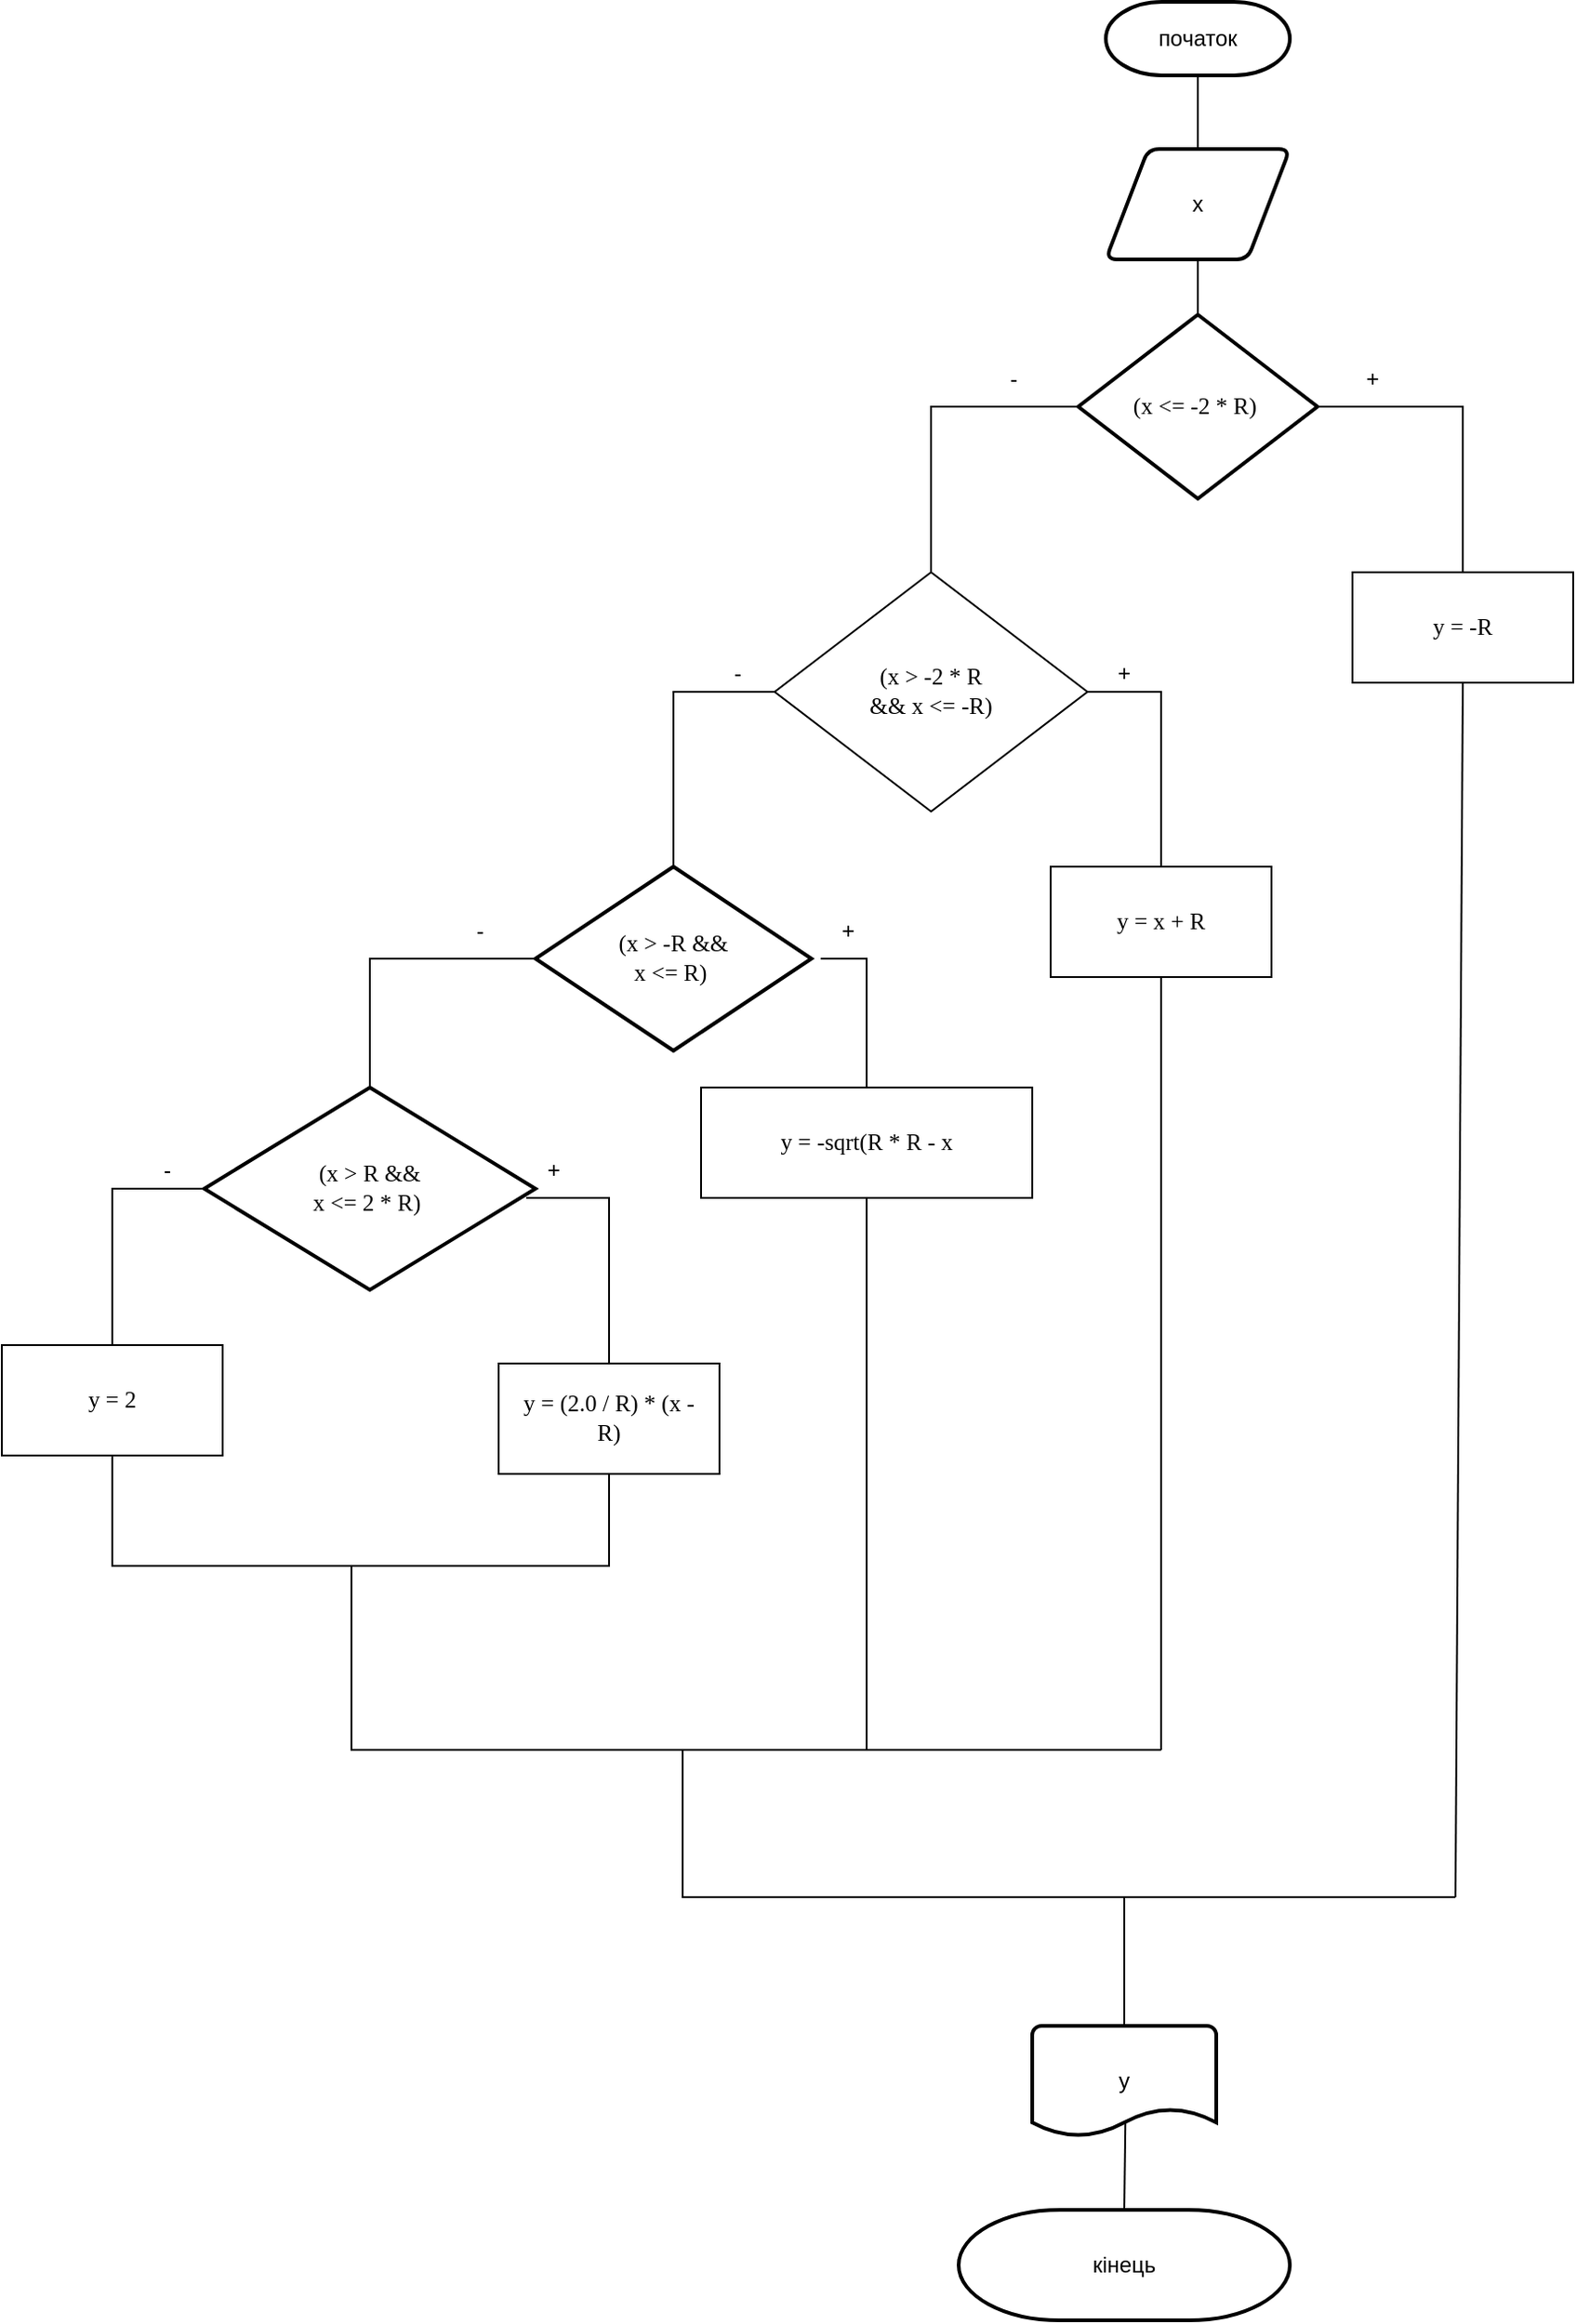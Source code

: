 <mxfile version="28.1.2">
  <diagram name="Сторінка-1" id="JyIUgrc-dv0IH3Csri_y">
    <mxGraphModel dx="1747" dy="1769" grid="1" gridSize="10" guides="1" tooltips="1" connect="1" arrows="1" fold="1" page="1" pageScale="1" pageWidth="827" pageHeight="1169" math="0" shadow="0">
      <root>
        <mxCell id="0" />
        <mxCell id="1" parent="0" />
        <mxCell id="ELaiO1ALVKBKSiPfwlGS-1" value="початок" style="strokeWidth=2;html=1;shape=mxgraph.flowchart.terminator;whiteSpace=wrap;" vertex="1" parent="1">
          <mxGeometry x="280" y="50" width="100" height="40" as="geometry" />
        </mxCell>
        <mxCell id="ELaiO1ALVKBKSiPfwlGS-3" value="х" style="shape=parallelogram;html=1;strokeWidth=2;perimeter=parallelogramPerimeter;whiteSpace=wrap;rounded=1;arcSize=12;size=0.23;" vertex="1" parent="1">
          <mxGeometry x="280" y="130" width="100" height="60" as="geometry" />
        </mxCell>
        <mxCell id="ELaiO1ALVKBKSiPfwlGS-5" value="&lt;span style=&quot;font-size: 9.5pt; font-family: &amp;quot;Cascadia Mono&amp;quot;; background: white;&quot;&gt;(x &amp;lt;= -2 * R)&amp;nbsp;&lt;/span&gt;" style="strokeWidth=2;html=1;shape=mxgraph.flowchart.decision;whiteSpace=wrap;" vertex="1" parent="1">
          <mxGeometry x="265" y="220" width="130" height="100" as="geometry" />
        </mxCell>
        <mxCell id="ELaiO1ALVKBKSiPfwlGS-9" value="+" style="text;html=1;align=center;verticalAlign=middle;whiteSpace=wrap;rounded=0;" vertex="1" parent="1">
          <mxGeometry x="395" y="240" width="60" height="30" as="geometry" />
        </mxCell>
        <mxCell id="ELaiO1ALVKBKSiPfwlGS-10" value="-" style="text;html=1;align=center;verticalAlign=middle;whiteSpace=wrap;rounded=0;" vertex="1" parent="1">
          <mxGeometry x="200" y="240" width="60" height="30" as="geometry" />
        </mxCell>
        <mxCell id="ELaiO1ALVKBKSiPfwlGS-11" value="&lt;span style=&quot;font-size: 9.5pt; font-family: &amp;quot;Cascadia Mono&amp;quot;; background: white;&quot;&gt;y = -R&lt;/span&gt;" style="rounded=0;whiteSpace=wrap;html=1;" vertex="1" parent="1">
          <mxGeometry x="414" y="360" width="120" height="60" as="geometry" />
        </mxCell>
        <mxCell id="ELaiO1ALVKBKSiPfwlGS-12" value="&lt;span style=&quot;font-size: 9.5pt; font-family: &amp;quot;Cascadia Mono&amp;quot;; background: white;&quot;&gt;(x &amp;gt; -2 * R&lt;br/&gt;&amp;amp;&amp;amp; x &amp;lt;= -R)&lt;/span&gt;" style="rhombus;whiteSpace=wrap;html=1;" vertex="1" parent="1">
          <mxGeometry x="100" y="360" width="170" height="130" as="geometry" />
        </mxCell>
        <mxCell id="ELaiO1ALVKBKSiPfwlGS-15" value="+" style="text;html=1;align=center;verticalAlign=middle;whiteSpace=wrap;rounded=0;" vertex="1" parent="1">
          <mxGeometry x="260" y="400" width="60" height="30" as="geometry" />
        </mxCell>
        <mxCell id="ELaiO1ALVKBKSiPfwlGS-16" value="-" style="text;html=1;align=center;verticalAlign=middle;whiteSpace=wrap;rounded=0;" vertex="1" parent="1">
          <mxGeometry x="50" y="400" width="60" height="30" as="geometry" />
        </mxCell>
        <mxCell id="ELaiO1ALVKBKSiPfwlGS-17" value="&lt;span style=&quot;font-size: 9.5pt; font-family: &amp;quot;Cascadia Mono&amp;quot;; background: white;&quot;&gt;y = x + R&lt;/span&gt;" style="rounded=0;whiteSpace=wrap;html=1;" vertex="1" parent="1">
          <mxGeometry x="250" y="520" width="120" height="60" as="geometry" />
        </mxCell>
        <mxCell id="ELaiO1ALVKBKSiPfwlGS-18" value="&lt;span style=&quot;font-size: 9.5pt; font-family: &amp;quot;Cascadia Mono&amp;quot;; background: white;&quot;&gt;(x &amp;gt; -R &amp;amp;&amp;amp;&lt;br/&gt;x &amp;lt;= R)&amp;nbsp;&lt;/span&gt;" style="strokeWidth=2;html=1;shape=mxgraph.flowchart.decision;whiteSpace=wrap;" vertex="1" parent="1">
          <mxGeometry x="-30" y="520" width="150" height="100" as="geometry" />
        </mxCell>
        <mxCell id="ELaiO1ALVKBKSiPfwlGS-21" value="&lt;span style=&quot;font-size: 9.5pt; font-family: &amp;quot;Cascadia Mono&amp;quot;; background: white;&quot;&gt;y = -sqrt(R * R - x&lt;/span&gt;" style="rounded=0;whiteSpace=wrap;html=1;" vertex="1" parent="1">
          <mxGeometry x="60" y="640" width="180" height="60" as="geometry" />
        </mxCell>
        <mxCell id="ELaiO1ALVKBKSiPfwlGS-22" value="&lt;span style=&quot;font-size: 9.5pt; font-family: &amp;quot;Cascadia Mono&amp;quot;; background: white;&quot;&gt;(x &amp;gt; R &amp;amp;&amp;amp;&lt;br/&gt;x &amp;lt;= 2 * R)&amp;nbsp;&lt;/span&gt;" style="strokeWidth=2;html=1;shape=mxgraph.flowchart.decision;whiteSpace=wrap;" vertex="1" parent="1">
          <mxGeometry x="-210" y="640" width="180" height="110" as="geometry" />
        </mxCell>
        <mxCell id="ELaiO1ALVKBKSiPfwlGS-25" value="&lt;span style=&quot;font-size: 9.5pt; font-family: &amp;quot;Cascadia Mono&amp;quot;; background: white;&quot;&gt;y = (2.0 / R) * (x -&lt;br/&gt;R)&lt;/span&gt;" style="rounded=0;whiteSpace=wrap;html=1;" vertex="1" parent="1">
          <mxGeometry x="-50" y="790" width="120" height="60" as="geometry" />
        </mxCell>
        <mxCell id="ELaiO1ALVKBKSiPfwlGS-27" value="&lt;span style=&quot;font-size: 9.5pt; font-family: &amp;quot;Cascadia Mono&amp;quot;; background: white;&quot;&gt;y = 2&lt;/span&gt;" style="rounded=0;whiteSpace=wrap;html=1;" vertex="1" parent="1">
          <mxGeometry x="-320" y="780" width="120" height="60" as="geometry" />
        </mxCell>
        <mxCell id="ELaiO1ALVKBKSiPfwlGS-28" value="" style="endArrow=none;html=1;rounded=0;exitX=0.5;exitY=1;exitDx=0;exitDy=0;entryX=0.5;entryY=1;entryDx=0;entryDy=0;" edge="1" parent="1" source="ELaiO1ALVKBKSiPfwlGS-27" target="ELaiO1ALVKBKSiPfwlGS-25">
          <mxGeometry width="50" height="50" relative="1" as="geometry">
            <mxPoint x="-90" y="750" as="sourcePoint" />
            <mxPoint x="-40" y="700" as="targetPoint" />
            <Array as="points">
              <mxPoint x="-260" y="900" />
              <mxPoint x="10" y="900" />
            </Array>
          </mxGeometry>
        </mxCell>
        <mxCell id="ELaiO1ALVKBKSiPfwlGS-29" value="" style="endArrow=none;html=1;rounded=0;entryX=0.5;entryY=1;entryDx=0;entryDy=0;" edge="1" parent="1" target="ELaiO1ALVKBKSiPfwlGS-17">
          <mxGeometry width="50" height="50" relative="1" as="geometry">
            <mxPoint x="310" y="1000" as="sourcePoint" />
            <mxPoint x="80" y="640" as="targetPoint" />
          </mxGeometry>
        </mxCell>
        <mxCell id="ELaiO1ALVKBKSiPfwlGS-30" value="" style="endArrow=none;html=1;rounded=0;entryX=0.5;entryY=1;entryDx=0;entryDy=0;" edge="1" parent="1" target="ELaiO1ALVKBKSiPfwlGS-21">
          <mxGeometry width="50" height="50" relative="1" as="geometry">
            <mxPoint x="150" y="1000" as="sourcePoint" />
            <mxPoint x="80" y="640" as="targetPoint" />
          </mxGeometry>
        </mxCell>
        <mxCell id="ELaiO1ALVKBKSiPfwlGS-31" value="" style="endArrow=none;html=1;rounded=0;" edge="1" parent="1">
          <mxGeometry width="50" height="50" relative="1" as="geometry">
            <mxPoint x="20" y="1000" as="sourcePoint" />
            <mxPoint x="310" y="1000" as="targetPoint" />
          </mxGeometry>
        </mxCell>
        <mxCell id="ELaiO1ALVKBKSiPfwlGS-32" value="" style="endArrow=none;html=1;rounded=0;entryX=0.5;entryY=1;entryDx=0;entryDy=0;" edge="1" parent="1" target="ELaiO1ALVKBKSiPfwlGS-11">
          <mxGeometry width="50" height="50" relative="1" as="geometry">
            <mxPoint x="470" y="1080" as="sourcePoint" />
            <mxPoint x="280" y="780" as="targetPoint" />
          </mxGeometry>
        </mxCell>
        <mxCell id="ELaiO1ALVKBKSiPfwlGS-33" value="" style="endArrow=none;html=1;rounded=0;" edge="1" parent="1">
          <mxGeometry width="50" height="50" relative="1" as="geometry">
            <mxPoint x="20" y="1000" as="sourcePoint" />
            <mxPoint x="-130" y="900" as="targetPoint" />
            <Array as="points">
              <mxPoint x="-130" y="1000" />
            </Array>
          </mxGeometry>
        </mxCell>
        <mxCell id="ELaiO1ALVKBKSiPfwlGS-34" value="" style="endArrow=none;html=1;rounded=0;" edge="1" parent="1">
          <mxGeometry width="50" height="50" relative="1" as="geometry">
            <mxPoint x="50" y="1000" as="sourcePoint" />
            <mxPoint x="470" y="1080" as="targetPoint" />
            <Array as="points">
              <mxPoint x="50" y="1080" />
            </Array>
          </mxGeometry>
        </mxCell>
        <mxCell id="ELaiO1ALVKBKSiPfwlGS-35" value="" style="endArrow=none;html=1;rounded=0;" edge="1" parent="1" target="ELaiO1ALVKBKSiPfwlGS-36">
          <mxGeometry width="50" height="50" relative="1" as="geometry">
            <mxPoint x="290" y="1080" as="sourcePoint" />
            <mxPoint x="290" y="1080" as="targetPoint" />
          </mxGeometry>
        </mxCell>
        <mxCell id="ELaiO1ALVKBKSiPfwlGS-36" value="у" style="strokeWidth=2;html=1;shape=mxgraph.flowchart.document2;whiteSpace=wrap;size=0.25;" vertex="1" parent="1">
          <mxGeometry x="240" y="1150" width="100" height="60" as="geometry" />
        </mxCell>
        <mxCell id="ELaiO1ALVKBKSiPfwlGS-37" value="" style="endArrow=none;html=1;rounded=0;entryX=0.506;entryY=0.88;entryDx=0;entryDy=0;entryPerimeter=0;exitX=0.5;exitY=0;exitDx=0;exitDy=0;exitPerimeter=0;" edge="1" parent="1" source="ELaiO1ALVKBKSiPfwlGS-38" target="ELaiO1ALVKBKSiPfwlGS-36">
          <mxGeometry width="50" height="50" relative="1" as="geometry">
            <mxPoint x="291" y="1280" as="sourcePoint" />
            <mxPoint x="210" y="880" as="targetPoint" />
          </mxGeometry>
        </mxCell>
        <mxCell id="ELaiO1ALVKBKSiPfwlGS-38" value="кінець" style="strokeWidth=2;html=1;shape=mxgraph.flowchart.terminator;whiteSpace=wrap;" vertex="1" parent="1">
          <mxGeometry x="200" y="1250" width="180" height="60" as="geometry" />
        </mxCell>
        <mxCell id="ELaiO1ALVKBKSiPfwlGS-39" value="" style="endArrow=none;html=1;rounded=0;entryX=0.5;entryY=1;entryDx=0;entryDy=0;entryPerimeter=0;exitX=0.5;exitY=0;exitDx=0;exitDy=0;" edge="1" parent="1" source="ELaiO1ALVKBKSiPfwlGS-3" target="ELaiO1ALVKBKSiPfwlGS-1">
          <mxGeometry width="50" height="50" relative="1" as="geometry">
            <mxPoint x="240" y="430" as="sourcePoint" />
            <mxPoint x="290" y="380" as="targetPoint" />
          </mxGeometry>
        </mxCell>
        <mxCell id="ELaiO1ALVKBKSiPfwlGS-40" value="" style="endArrow=none;html=1;rounded=0;entryX=0.5;entryY=1;entryDx=0;entryDy=0;" edge="1" parent="1" source="ELaiO1ALVKBKSiPfwlGS-5" target="ELaiO1ALVKBKSiPfwlGS-3">
          <mxGeometry width="50" height="50" relative="1" as="geometry">
            <mxPoint x="240" y="430" as="sourcePoint" />
            <mxPoint x="290" y="380" as="targetPoint" />
          </mxGeometry>
        </mxCell>
        <mxCell id="ELaiO1ALVKBKSiPfwlGS-41" value="" style="endArrow=none;html=1;rounded=0;entryX=1;entryY=0.5;entryDx=0;entryDy=0;entryPerimeter=0;exitX=0.5;exitY=0;exitDx=0;exitDy=0;" edge="1" parent="1" source="ELaiO1ALVKBKSiPfwlGS-11" target="ELaiO1ALVKBKSiPfwlGS-5">
          <mxGeometry width="50" height="50" relative="1" as="geometry">
            <mxPoint x="240" y="430" as="sourcePoint" />
            <mxPoint x="290" y="380" as="targetPoint" />
            <Array as="points">
              <mxPoint x="474" y="270" />
            </Array>
          </mxGeometry>
        </mxCell>
        <mxCell id="ELaiO1ALVKBKSiPfwlGS-42" value="" style="endArrow=none;html=1;rounded=0;entryX=0;entryY=0.5;entryDx=0;entryDy=0;entryPerimeter=0;exitX=0.5;exitY=0;exitDx=0;exitDy=0;" edge="1" parent="1" source="ELaiO1ALVKBKSiPfwlGS-12" target="ELaiO1ALVKBKSiPfwlGS-5">
          <mxGeometry width="50" height="50" relative="1" as="geometry">
            <mxPoint x="240" y="430" as="sourcePoint" />
            <mxPoint x="290" y="380" as="targetPoint" />
            <Array as="points">
              <mxPoint x="185" y="270" />
            </Array>
          </mxGeometry>
        </mxCell>
        <mxCell id="ELaiO1ALVKBKSiPfwlGS-44" value="" style="endArrow=none;html=1;rounded=0;entryX=1;entryY=0.5;entryDx=0;entryDy=0;exitX=0.5;exitY=0;exitDx=0;exitDy=0;" edge="1" parent="1" source="ELaiO1ALVKBKSiPfwlGS-17" target="ELaiO1ALVKBKSiPfwlGS-12">
          <mxGeometry width="50" height="50" relative="1" as="geometry">
            <mxPoint x="60" y="940" as="sourcePoint" />
            <mxPoint x="110" y="890" as="targetPoint" />
            <Array as="points">
              <mxPoint x="310" y="425" />
            </Array>
          </mxGeometry>
        </mxCell>
        <mxCell id="ELaiO1ALVKBKSiPfwlGS-45" value="" style="endArrow=none;html=1;rounded=0;entryX=0;entryY=0.5;entryDx=0;entryDy=0;exitX=0.5;exitY=0;exitDx=0;exitDy=0;exitPerimeter=0;" edge="1" parent="1" source="ELaiO1ALVKBKSiPfwlGS-18" target="ELaiO1ALVKBKSiPfwlGS-12">
          <mxGeometry width="50" height="50" relative="1" as="geometry">
            <mxPoint x="160" y="710" as="sourcePoint" />
            <mxPoint x="210" y="660" as="targetPoint" />
            <Array as="points">
              <mxPoint x="45" y="425" />
            </Array>
          </mxGeometry>
        </mxCell>
        <mxCell id="ELaiO1ALVKBKSiPfwlGS-46" value="+" style="text;html=1;align=center;verticalAlign=middle;whiteSpace=wrap;rounded=0;" vertex="1" parent="1">
          <mxGeometry x="110" y="540" width="60" height="30" as="geometry" />
        </mxCell>
        <mxCell id="ELaiO1ALVKBKSiPfwlGS-47" value="-" style="text;html=1;align=center;verticalAlign=middle;whiteSpace=wrap;rounded=0;" vertex="1" parent="1">
          <mxGeometry x="-90" y="540" width="60" height="30" as="geometry" />
        </mxCell>
        <mxCell id="ELaiO1ALVKBKSiPfwlGS-48" value="-" style="text;html=1;align=center;verticalAlign=middle;whiteSpace=wrap;rounded=0;" vertex="1" parent="1">
          <mxGeometry x="-260" y="670" width="60" height="30" as="geometry" />
        </mxCell>
        <mxCell id="ELaiO1ALVKBKSiPfwlGS-49" value="+" style="text;html=1;align=center;verticalAlign=middle;whiteSpace=wrap;rounded=0;" vertex="1" parent="1">
          <mxGeometry x="-50" y="670" width="60" height="30" as="geometry" />
        </mxCell>
        <mxCell id="ELaiO1ALVKBKSiPfwlGS-50" value="" style="endArrow=none;html=1;rounded=0;entryX=0.25;entryY=1;entryDx=0;entryDy=0;exitX=0.5;exitY=0;exitDx=0;exitDy=0;" edge="1" parent="1" source="ELaiO1ALVKBKSiPfwlGS-21" target="ELaiO1ALVKBKSiPfwlGS-46">
          <mxGeometry width="50" height="50" relative="1" as="geometry">
            <mxPoint x="30" y="760" as="sourcePoint" />
            <mxPoint x="80" y="710" as="targetPoint" />
            <Array as="points">
              <mxPoint x="150" y="570" />
            </Array>
          </mxGeometry>
        </mxCell>
        <mxCell id="ELaiO1ALVKBKSiPfwlGS-51" value="" style="endArrow=none;html=1;rounded=0;entryX=0;entryY=0.5;entryDx=0;entryDy=0;entryPerimeter=0;exitX=0.5;exitY=0;exitDx=0;exitDy=0;exitPerimeter=0;" edge="1" parent="1" source="ELaiO1ALVKBKSiPfwlGS-22" target="ELaiO1ALVKBKSiPfwlGS-18">
          <mxGeometry width="50" height="50" relative="1" as="geometry">
            <mxPoint x="30" y="760" as="sourcePoint" />
            <mxPoint x="80" y="710" as="targetPoint" />
            <Array as="points">
              <mxPoint x="-120" y="570" />
            </Array>
          </mxGeometry>
        </mxCell>
        <mxCell id="ELaiO1ALVKBKSiPfwlGS-52" value="" style="endArrow=none;html=1;rounded=0;entryX=0;entryY=0.5;entryDx=0;entryDy=0;entryPerimeter=0;exitX=0.5;exitY=0;exitDx=0;exitDy=0;" edge="1" parent="1" source="ELaiO1ALVKBKSiPfwlGS-27" target="ELaiO1ALVKBKSiPfwlGS-22">
          <mxGeometry width="50" height="50" relative="1" as="geometry">
            <mxPoint x="-100" y="840" as="sourcePoint" />
            <mxPoint x="-50" y="790" as="targetPoint" />
            <Array as="points">
              <mxPoint x="-260" y="695" />
            </Array>
          </mxGeometry>
        </mxCell>
        <mxCell id="ELaiO1ALVKBKSiPfwlGS-53" value="" style="endArrow=none;html=1;rounded=0;entryX=0.25;entryY=1;entryDx=0;entryDy=0;exitX=0.5;exitY=0;exitDx=0;exitDy=0;" edge="1" parent="1" source="ELaiO1ALVKBKSiPfwlGS-25" target="ELaiO1ALVKBKSiPfwlGS-49">
          <mxGeometry width="50" height="50" relative="1" as="geometry">
            <mxPoint x="-10" y="810" as="sourcePoint" />
            <mxPoint x="40" y="760" as="targetPoint" />
            <Array as="points">
              <mxPoint x="10" y="700" />
            </Array>
          </mxGeometry>
        </mxCell>
      </root>
    </mxGraphModel>
  </diagram>
</mxfile>
